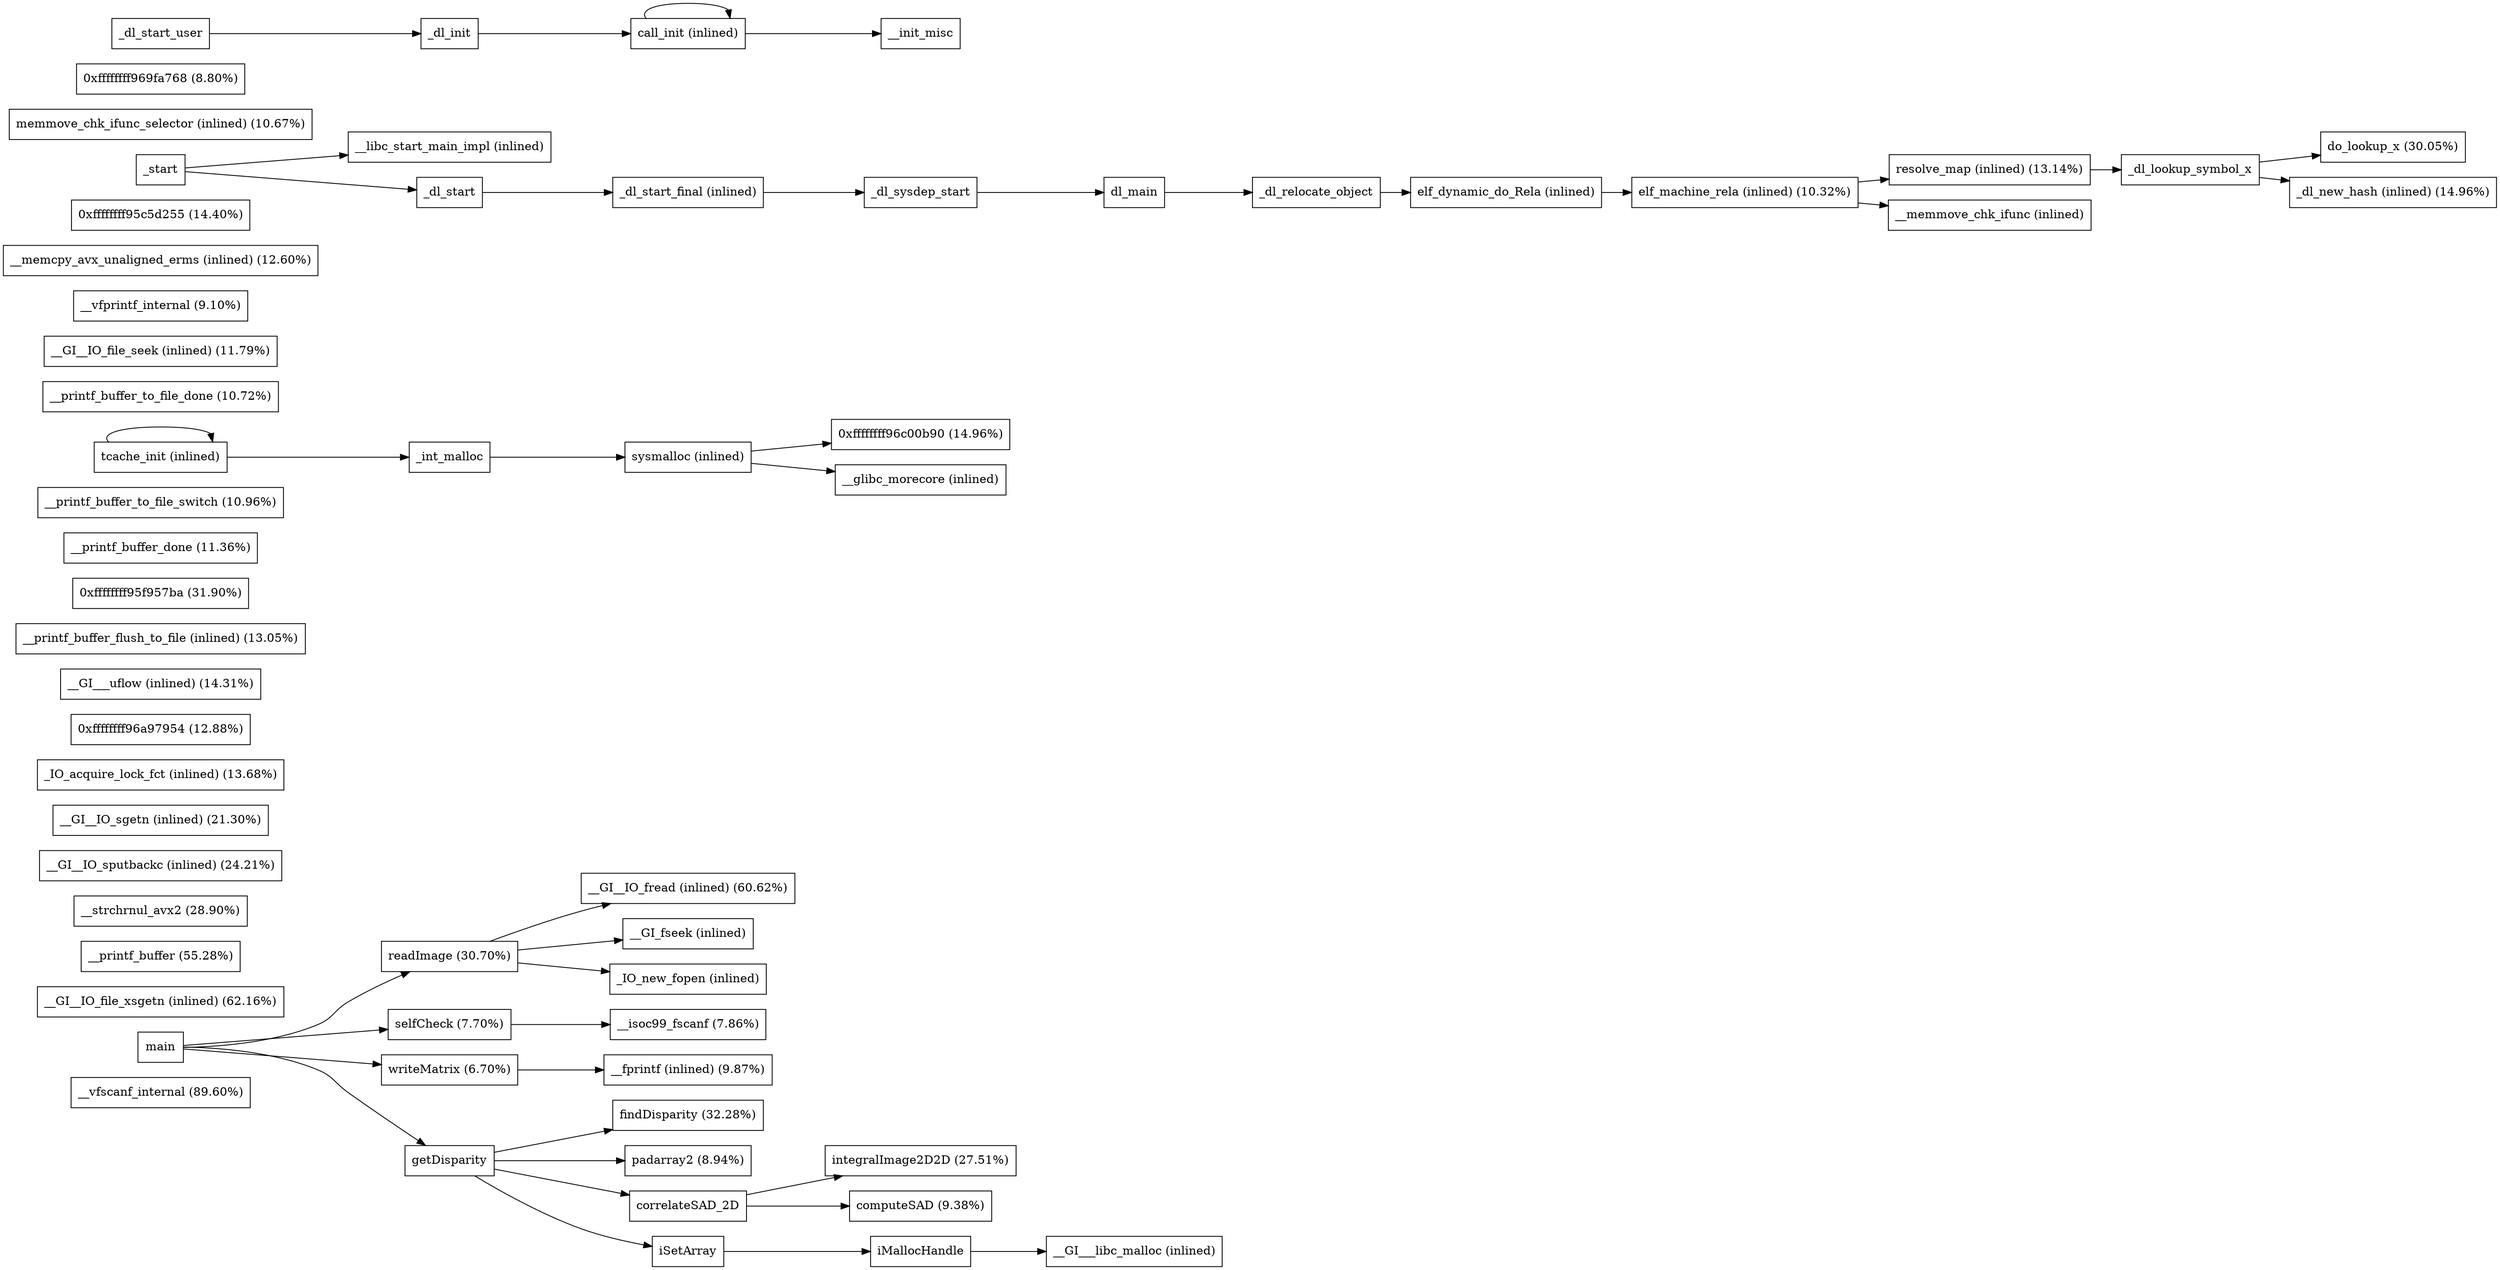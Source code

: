 digraph G {
  rankdir=LR;
  node [shape=box];
  "__vfscanf_internal" [label="__vfscanf_internal (89.60%)"];
  "__GI__IO_fread (inlined)" [label="__GI__IO_fread (inlined) (60.62%)"];
  "__GI__IO_file_xsgetn (inlined)" [label="__GI__IO_file_xsgetn (inlined) (62.16%)"];
  "__printf_buffer" [label="__printf_buffer (55.28%)"];
  "readImage" [label="readImage (30.70%)"];
  "findDisparity" [label="findDisparity (32.28%)"];
  "integralImage2D2D" [label="integralImage2D2D (27.51%)"];
  "__strchrnul_avx2" [label="__strchrnul_avx2 (28.90%)"];
  "__GI__IO_sputbackc (inlined)" [label="__GI__IO_sputbackc (inlined) (24.21%)"];
  "__GI__IO_sgetn (inlined)" [label="__GI__IO_sgetn (inlined) (21.30%)"];
  "_IO_acquire_lock_fct (inlined)" [label="_IO_acquire_lock_fct (inlined) (13.68%)"];
  "0xffffffff96a97954" [label="0xffffffff96a97954 (12.88%)"];
  "__GI___uflow (inlined)" [label="__GI___uflow (inlined) (14.31%)"];
  "selfCheck" [label="selfCheck (7.70%)"];
  "padarray2" [label="padarray2 (8.94%)"];
  "__printf_buffer_flush_to_file (inlined)" [label="__printf_buffer_flush_to_file (inlined) (13.05%)"];
  "0xffffffff95f957ba" [label="0xffffffff95f957ba (31.90%)"];
  "__printf_buffer_done" [label="__printf_buffer_done (11.36%)"];
  "__fprintf (inlined)" [label="__fprintf (inlined) (9.87%)"];
  "__printf_buffer_to_file_switch" [label="__printf_buffer_to_file_switch (10.96%)"];
  "0xffffffff96c00b90" [label="0xffffffff96c00b90 (14.96%)"];
  "__printf_buffer_to_file_done" [label="__printf_buffer_to_file_done (10.72%)"];
  "writeMatrix" [label="writeMatrix (6.70%)"];
  "computeSAD" [label="computeSAD (9.38%)"];
  "__isoc99_fscanf" [label="__isoc99_fscanf (7.86%)"];
  "__GI__IO_file_seek (inlined)" [label="__GI__IO_file_seek (inlined) (11.79%)"];
  "__vfprintf_internal" [label="__vfprintf_internal (9.10%)"];
  "__memcpy_avx_unaligned_erms (inlined)" [label="__memcpy_avx_unaligned_erms (inlined) (12.60%)"];
  "0xffffffff95c5d255" [label="0xffffffff95c5d255 (14.40%)"];
  "do_lookup_x" [label="do_lookup_x (30.05%)"];
  "resolve_map (inlined)" [label="resolve_map (inlined) (13.14%)"];
  "_dl_new_hash (inlined)" [label="_dl_new_hash (inlined) (14.96%)"];
  "elf_machine_rela (inlined)" [label="elf_machine_rela (inlined) (10.32%)"];
  "memmove_chk_ifunc_selector (inlined)" [label="memmove_chk_ifunc_selector (inlined) (10.67%)"];
  "0xffffffff969fa768" [label="0xffffffff969fa768 (8.80%)"];
  "_start" -> "__libc_start_main_impl (inlined)";
  "main" -> "selfCheck";
  "selfCheck" -> "__isoc99_fscanf";
  "main" -> "readImage";
  "readImage" -> "__GI__IO_fread (inlined)";
  "main" -> "writeMatrix";
  "writeMatrix" -> "__fprintf (inlined)";
  "main" -> "getDisparity";
  "getDisparity" -> "findDisparity";
  "getDisparity" -> "correlateSAD_2D";
  "correlateSAD_2D" -> "integralImage2D2D";
  "getDisparity" -> "padarray2";
  "getDisparity" -> "iSetArray";
  "iSetArray" -> "iMallocHandle";
  "iMallocHandle" -> "__GI___libc_malloc (inlined)";
  "_int_malloc" -> "sysmalloc (inlined)";
  "sysmalloc (inlined)" -> "0xffffffff96c00b90";
  "correlateSAD_2D" -> "computeSAD";
  "readImage" -> "__GI_fseek (inlined)";
  "readImage" -> "_IO_new_fopen (inlined)";
  "tcache_init (inlined)" -> "tcache_init (inlined)";
  "tcache_init (inlined)" -> "_int_malloc";
  "sysmalloc (inlined)" -> "__glibc_morecore (inlined)";
  "_start" -> "_dl_start";
  "_dl_start" -> "_dl_start_final (inlined)";
  "_dl_start_final (inlined)" -> "_dl_sysdep_start";
  "_dl_sysdep_start" -> "dl_main";
  "dl_main" -> "_dl_relocate_object";
  "_dl_relocate_object" -> "elf_dynamic_do_Rela (inlined)";
  "elf_dynamic_do_Rela (inlined)" -> "elf_machine_rela (inlined)";
  "elf_machine_rela (inlined)" -> "resolve_map (inlined)";
  "resolve_map (inlined)" -> "_dl_lookup_symbol_x";
  "_dl_lookup_symbol_x" -> "do_lookup_x";
  "_dl_lookup_symbol_x" -> "_dl_new_hash (inlined)";
  "elf_machine_rela (inlined)" -> "__memmove_chk_ifunc (inlined)";
  "_dl_start_user" -> "_dl_init";
  "_dl_init" -> "call_init (inlined)";
  "call_init (inlined)" -> "call_init (inlined)";
  "call_init (inlined)" -> "__init_misc";
}

